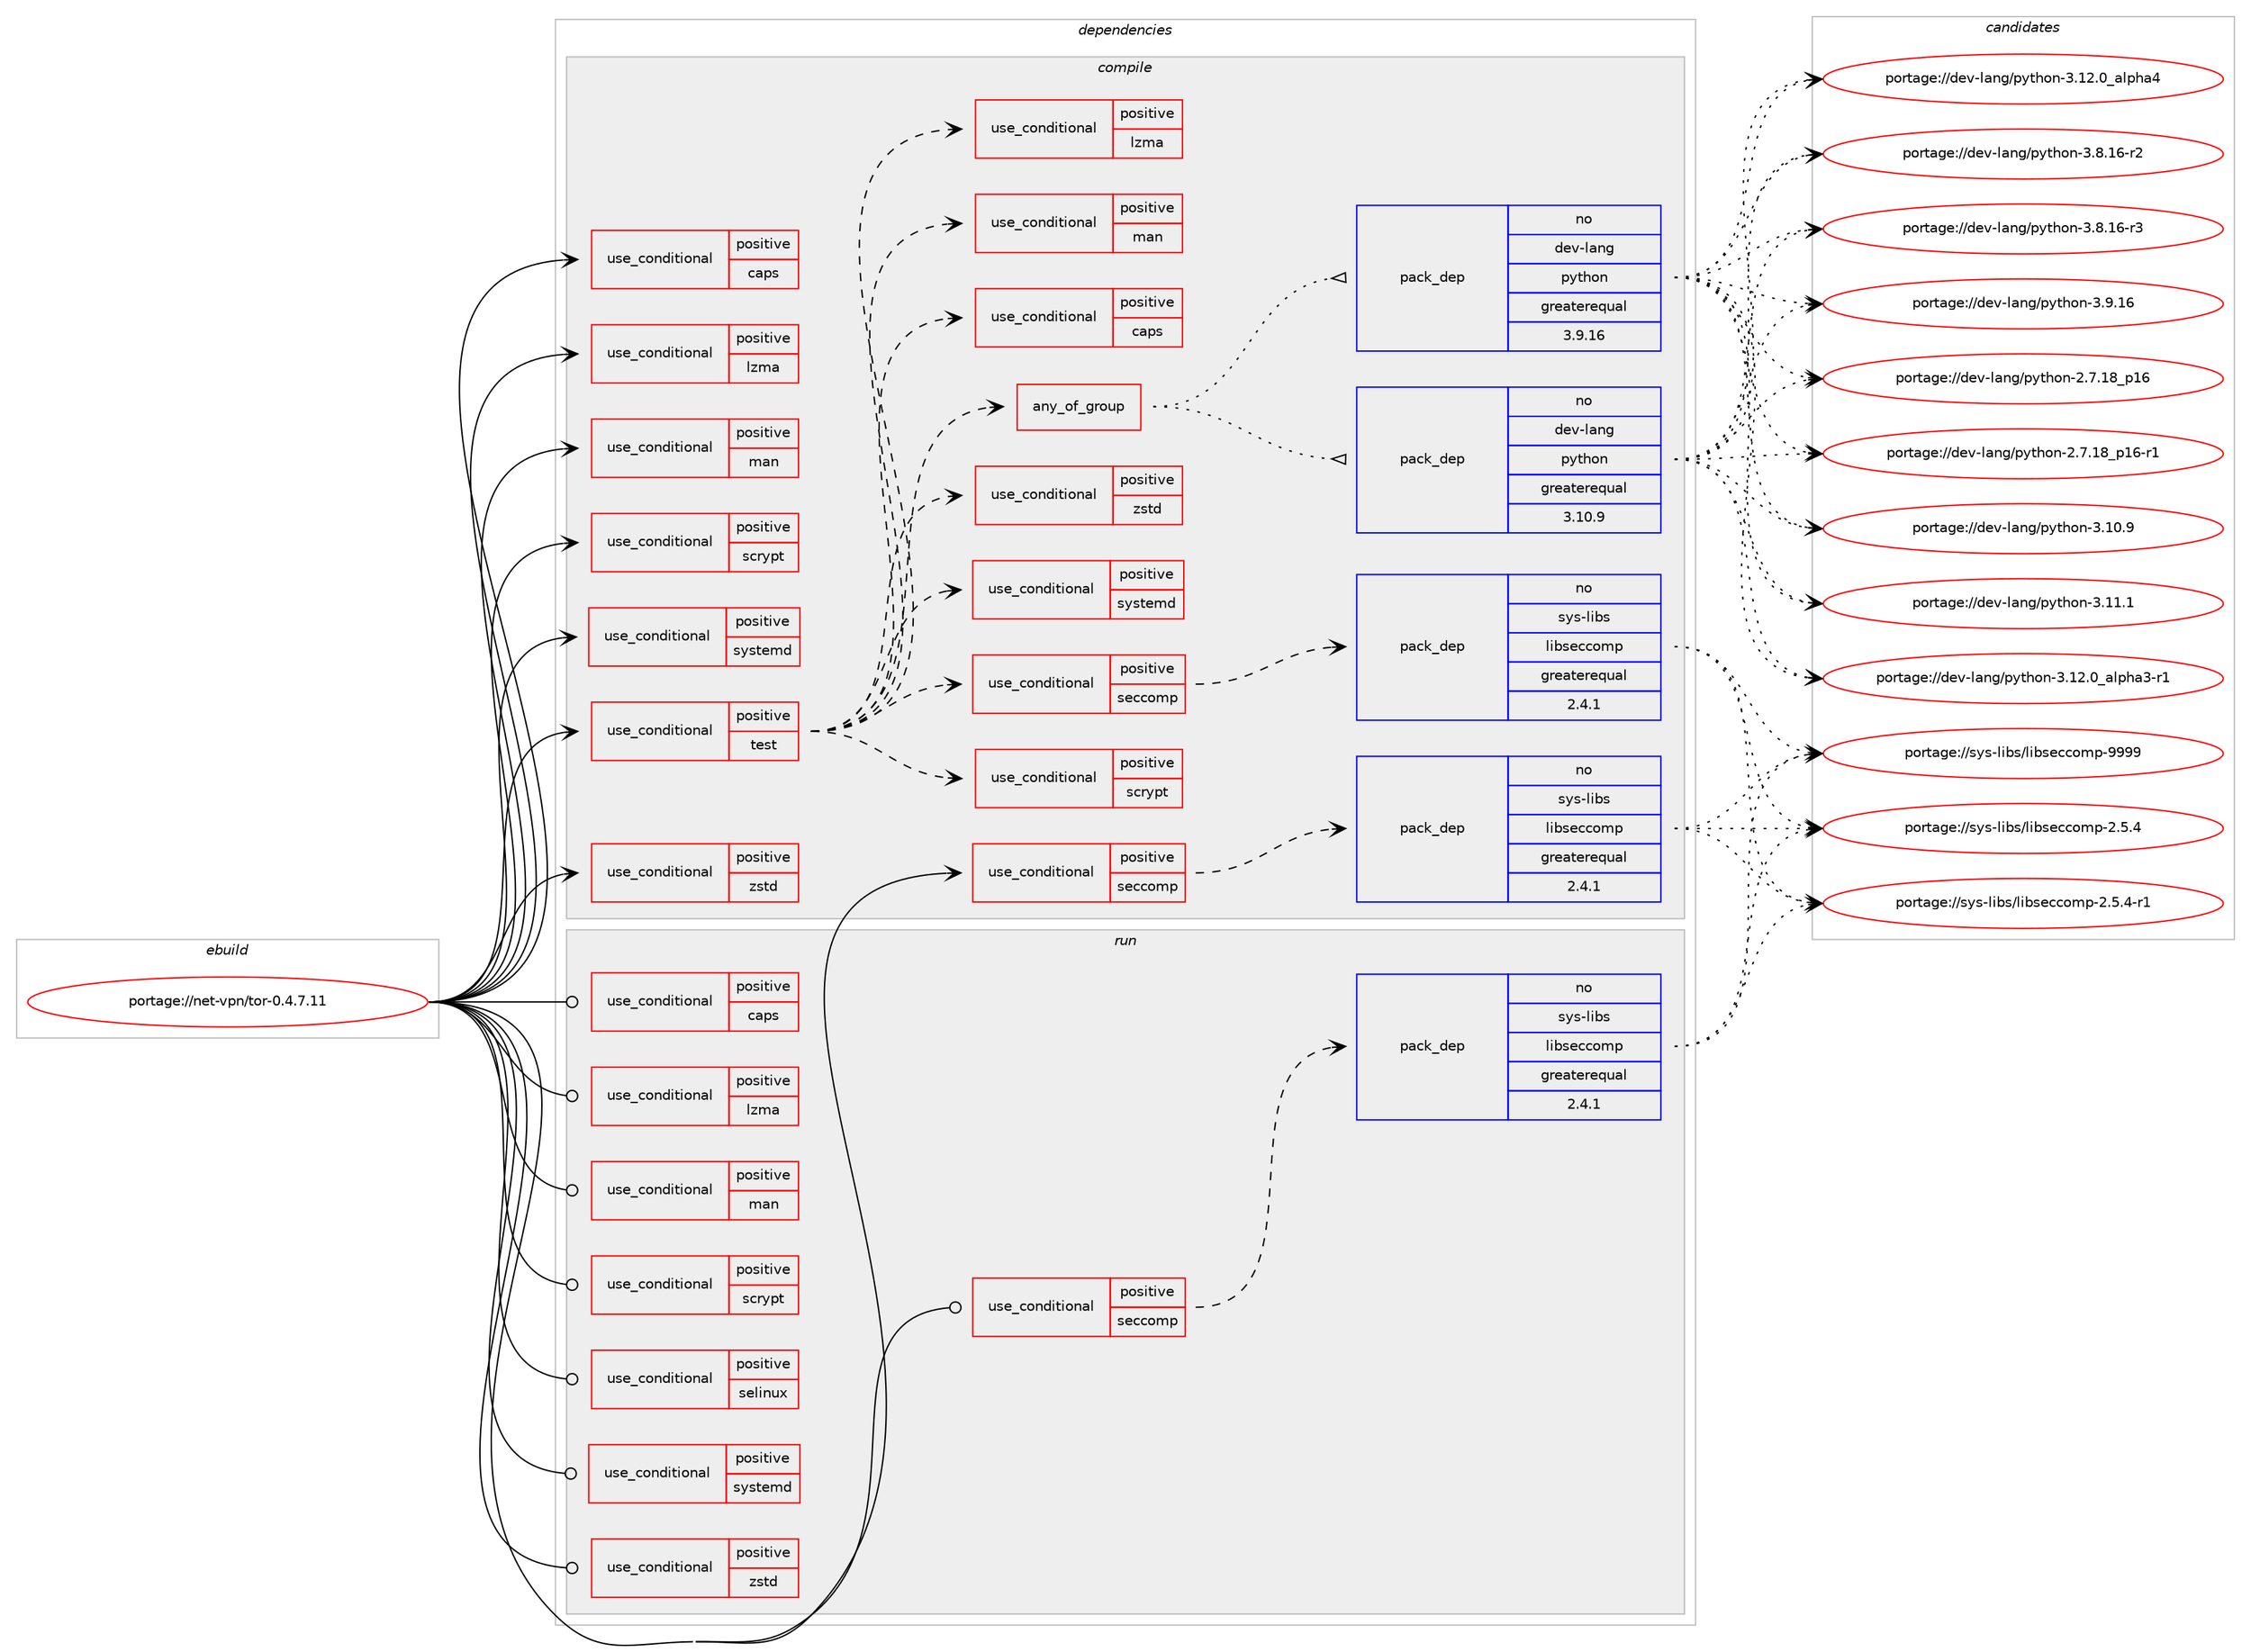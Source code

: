 digraph prolog {

# *************
# Graph options
# *************

newrank=true;
concentrate=true;
compound=true;
graph [rankdir=LR,fontname=Helvetica,fontsize=10,ranksep=1.5];#, ranksep=2.5, nodesep=0.2];
edge  [arrowhead=vee];
node  [fontname=Helvetica,fontsize=10];

# **********
# The ebuild
# **********

subgraph cluster_leftcol {
color=gray;
rank=same;
label=<<i>ebuild</i>>;
id [label="portage://net-vpn/tor-0.4.7.11", color=red, width=4, href="../net-vpn/tor-0.4.7.11.svg"];
}

# ****************
# The dependencies
# ****************

subgraph cluster_midcol {
color=gray;
label=<<i>dependencies</i>>;
subgraph cluster_compile {
fillcolor="#eeeeee";
style=filled;
label=<<i>compile</i>>;
subgraph cond213 {
dependency456 [label=<<TABLE BORDER="0" CELLBORDER="1" CELLSPACING="0" CELLPADDING="4"><TR><TD ROWSPAN="3" CELLPADDING="10">use_conditional</TD></TR><TR><TD>positive</TD></TR><TR><TD>caps</TD></TR></TABLE>>, shape=none, color=red];
# *** BEGIN UNKNOWN DEPENDENCY TYPE (TODO) ***
# dependency456 -> package_dependency(portage://net-vpn/tor-0.4.7.11,install,no,sys-libs,libcap,none,[,,],[],[])
# *** END UNKNOWN DEPENDENCY TYPE (TODO) ***

}
id:e -> dependency456:w [weight=20,style="solid",arrowhead="vee"];
subgraph cond214 {
dependency457 [label=<<TABLE BORDER="0" CELLBORDER="1" CELLSPACING="0" CELLPADDING="4"><TR><TD ROWSPAN="3" CELLPADDING="10">use_conditional</TD></TR><TR><TD>positive</TD></TR><TR><TD>lzma</TD></TR></TABLE>>, shape=none, color=red];
# *** BEGIN UNKNOWN DEPENDENCY TYPE (TODO) ***
# dependency457 -> package_dependency(portage://net-vpn/tor-0.4.7.11,install,no,app-arch,xz-utils,none,[,,],[],[])
# *** END UNKNOWN DEPENDENCY TYPE (TODO) ***

}
id:e -> dependency457:w [weight=20,style="solid",arrowhead="vee"];
subgraph cond215 {
dependency458 [label=<<TABLE BORDER="0" CELLBORDER="1" CELLSPACING="0" CELLPADDING="4"><TR><TD ROWSPAN="3" CELLPADDING="10">use_conditional</TD></TR><TR><TD>positive</TD></TR><TR><TD>man</TD></TR></TABLE>>, shape=none, color=red];
# *** BEGIN UNKNOWN DEPENDENCY TYPE (TODO) ***
# dependency458 -> package_dependency(portage://net-vpn/tor-0.4.7.11,install,no,app-text,asciidoc,none,[,,],[],[])
# *** END UNKNOWN DEPENDENCY TYPE (TODO) ***

}
id:e -> dependency458:w [weight=20,style="solid",arrowhead="vee"];
subgraph cond216 {
dependency459 [label=<<TABLE BORDER="0" CELLBORDER="1" CELLSPACING="0" CELLPADDING="4"><TR><TD ROWSPAN="3" CELLPADDING="10">use_conditional</TD></TR><TR><TD>positive</TD></TR><TR><TD>scrypt</TD></TR></TABLE>>, shape=none, color=red];
# *** BEGIN UNKNOWN DEPENDENCY TYPE (TODO) ***
# dependency459 -> package_dependency(portage://net-vpn/tor-0.4.7.11,install,no,app-crypt,libscrypt,none,[,,],[],[])
# *** END UNKNOWN DEPENDENCY TYPE (TODO) ***

}
id:e -> dependency459:w [weight=20,style="solid",arrowhead="vee"];
subgraph cond217 {
dependency460 [label=<<TABLE BORDER="0" CELLBORDER="1" CELLSPACING="0" CELLPADDING="4"><TR><TD ROWSPAN="3" CELLPADDING="10">use_conditional</TD></TR><TR><TD>positive</TD></TR><TR><TD>seccomp</TD></TR></TABLE>>, shape=none, color=red];
subgraph pack231 {
dependency461 [label=<<TABLE BORDER="0" CELLBORDER="1" CELLSPACING="0" CELLPADDING="4" WIDTH="220"><TR><TD ROWSPAN="6" CELLPADDING="30">pack_dep</TD></TR><TR><TD WIDTH="110">no</TD></TR><TR><TD>sys-libs</TD></TR><TR><TD>libseccomp</TD></TR><TR><TD>greaterequal</TD></TR><TR><TD>2.4.1</TD></TR></TABLE>>, shape=none, color=blue];
}
dependency460:e -> dependency461:w [weight=20,style="dashed",arrowhead="vee"];
}
id:e -> dependency460:w [weight=20,style="solid",arrowhead="vee"];
subgraph cond218 {
dependency462 [label=<<TABLE BORDER="0" CELLBORDER="1" CELLSPACING="0" CELLPADDING="4"><TR><TD ROWSPAN="3" CELLPADDING="10">use_conditional</TD></TR><TR><TD>positive</TD></TR><TR><TD>systemd</TD></TR></TABLE>>, shape=none, color=red];
# *** BEGIN UNKNOWN DEPENDENCY TYPE (TODO) ***
# dependency462 -> package_dependency(portage://net-vpn/tor-0.4.7.11,install,no,sys-apps,systemd,none,[,,],[],[])
# *** END UNKNOWN DEPENDENCY TYPE (TODO) ***

}
id:e -> dependency462:w [weight=20,style="solid",arrowhead="vee"];
subgraph cond219 {
dependency463 [label=<<TABLE BORDER="0" CELLBORDER="1" CELLSPACING="0" CELLPADDING="4"><TR><TD ROWSPAN="3" CELLPADDING="10">use_conditional</TD></TR><TR><TD>positive</TD></TR><TR><TD>test</TD></TR></TABLE>>, shape=none, color=red];
# *** BEGIN UNKNOWN DEPENDENCY TYPE (TODO) ***
# dependency463 -> package_dependency(portage://net-vpn/tor-0.4.7.11,install,no,dev-libs,libevent,none,[,,],any_same_slot,[use(enable(ssl),none)])
# *** END UNKNOWN DEPENDENCY TYPE (TODO) ***

# *** BEGIN UNKNOWN DEPENDENCY TYPE (TODO) ***
# dependency463 -> package_dependency(portage://net-vpn/tor-0.4.7.11,install,no,sys-libs,zlib,none,[,,],[],[])
# *** END UNKNOWN DEPENDENCY TYPE (TODO) ***

subgraph cond220 {
dependency464 [label=<<TABLE BORDER="0" CELLBORDER="1" CELLSPACING="0" CELLPADDING="4"><TR><TD ROWSPAN="3" CELLPADDING="10">use_conditional</TD></TR><TR><TD>positive</TD></TR><TR><TD>caps</TD></TR></TABLE>>, shape=none, color=red];
# *** BEGIN UNKNOWN DEPENDENCY TYPE (TODO) ***
# dependency464 -> package_dependency(portage://net-vpn/tor-0.4.7.11,install,no,sys-libs,libcap,none,[,,],[],[])
# *** END UNKNOWN DEPENDENCY TYPE (TODO) ***

}
dependency463:e -> dependency464:w [weight=20,style="dashed",arrowhead="vee"];
subgraph cond221 {
dependency465 [label=<<TABLE BORDER="0" CELLBORDER="1" CELLSPACING="0" CELLPADDING="4"><TR><TD ROWSPAN="3" CELLPADDING="10">use_conditional</TD></TR><TR><TD>positive</TD></TR><TR><TD>man</TD></TR></TABLE>>, shape=none, color=red];
# *** BEGIN UNKNOWN DEPENDENCY TYPE (TODO) ***
# dependency465 -> package_dependency(portage://net-vpn/tor-0.4.7.11,install,no,app-text,asciidoc,none,[,,],[],[])
# *** END UNKNOWN DEPENDENCY TYPE (TODO) ***

}
dependency463:e -> dependency465:w [weight=20,style="dashed",arrowhead="vee"];
# *** BEGIN UNKNOWN DEPENDENCY TYPE (TODO) ***
# dependency463 -> package_dependency(portage://net-vpn/tor-0.4.7.11,install,no,dev-libs,openssl,none,[,,],[slot(0),equal],[use(disable(bindist),negative)])
# *** END UNKNOWN DEPENDENCY TYPE (TODO) ***

subgraph cond222 {
dependency466 [label=<<TABLE BORDER="0" CELLBORDER="1" CELLSPACING="0" CELLPADDING="4"><TR><TD ROWSPAN="3" CELLPADDING="10">use_conditional</TD></TR><TR><TD>positive</TD></TR><TR><TD>lzma</TD></TR></TABLE>>, shape=none, color=red];
# *** BEGIN UNKNOWN DEPENDENCY TYPE (TODO) ***
# dependency466 -> package_dependency(portage://net-vpn/tor-0.4.7.11,install,no,app-arch,xz-utils,none,[,,],[],[])
# *** END UNKNOWN DEPENDENCY TYPE (TODO) ***

}
dependency463:e -> dependency466:w [weight=20,style="dashed",arrowhead="vee"];
subgraph cond223 {
dependency467 [label=<<TABLE BORDER="0" CELLBORDER="1" CELLSPACING="0" CELLPADDING="4"><TR><TD ROWSPAN="3" CELLPADDING="10">use_conditional</TD></TR><TR><TD>positive</TD></TR><TR><TD>scrypt</TD></TR></TABLE>>, shape=none, color=red];
# *** BEGIN UNKNOWN DEPENDENCY TYPE (TODO) ***
# dependency467 -> package_dependency(portage://net-vpn/tor-0.4.7.11,install,no,app-crypt,libscrypt,none,[,,],[],[])
# *** END UNKNOWN DEPENDENCY TYPE (TODO) ***

}
dependency463:e -> dependency467:w [weight=20,style="dashed",arrowhead="vee"];
subgraph cond224 {
dependency468 [label=<<TABLE BORDER="0" CELLBORDER="1" CELLSPACING="0" CELLPADDING="4"><TR><TD ROWSPAN="3" CELLPADDING="10">use_conditional</TD></TR><TR><TD>positive</TD></TR><TR><TD>seccomp</TD></TR></TABLE>>, shape=none, color=red];
subgraph pack232 {
dependency469 [label=<<TABLE BORDER="0" CELLBORDER="1" CELLSPACING="0" CELLPADDING="4" WIDTH="220"><TR><TD ROWSPAN="6" CELLPADDING="30">pack_dep</TD></TR><TR><TD WIDTH="110">no</TD></TR><TR><TD>sys-libs</TD></TR><TR><TD>libseccomp</TD></TR><TR><TD>greaterequal</TD></TR><TR><TD>2.4.1</TD></TR></TABLE>>, shape=none, color=blue];
}
dependency468:e -> dependency469:w [weight=20,style="dashed",arrowhead="vee"];
}
dependency463:e -> dependency468:w [weight=20,style="dashed",arrowhead="vee"];
subgraph cond225 {
dependency470 [label=<<TABLE BORDER="0" CELLBORDER="1" CELLSPACING="0" CELLPADDING="4"><TR><TD ROWSPAN="3" CELLPADDING="10">use_conditional</TD></TR><TR><TD>positive</TD></TR><TR><TD>systemd</TD></TR></TABLE>>, shape=none, color=red];
# *** BEGIN UNKNOWN DEPENDENCY TYPE (TODO) ***
# dependency470 -> package_dependency(portage://net-vpn/tor-0.4.7.11,install,no,sys-apps,systemd,none,[,,],[],[])
# *** END UNKNOWN DEPENDENCY TYPE (TODO) ***

}
dependency463:e -> dependency470:w [weight=20,style="dashed",arrowhead="vee"];
subgraph cond226 {
dependency471 [label=<<TABLE BORDER="0" CELLBORDER="1" CELLSPACING="0" CELLPADDING="4"><TR><TD ROWSPAN="3" CELLPADDING="10">use_conditional</TD></TR><TR><TD>positive</TD></TR><TR><TD>zstd</TD></TR></TABLE>>, shape=none, color=red];
# *** BEGIN UNKNOWN DEPENDENCY TYPE (TODO) ***
# dependency471 -> package_dependency(portage://net-vpn/tor-0.4.7.11,install,no,app-arch,zstd,none,[,,],[],[])
# *** END UNKNOWN DEPENDENCY TYPE (TODO) ***

}
dependency463:e -> dependency471:w [weight=20,style="dashed",arrowhead="vee"];
subgraph any14 {
dependency472 [label=<<TABLE BORDER="0" CELLBORDER="1" CELLSPACING="0" CELLPADDING="4"><TR><TD CELLPADDING="10">any_of_group</TD></TR></TABLE>>, shape=none, color=red];subgraph pack233 {
dependency473 [label=<<TABLE BORDER="0" CELLBORDER="1" CELLSPACING="0" CELLPADDING="4" WIDTH="220"><TR><TD ROWSPAN="6" CELLPADDING="30">pack_dep</TD></TR><TR><TD WIDTH="110">no</TD></TR><TR><TD>dev-lang</TD></TR><TR><TD>python</TD></TR><TR><TD>greaterequal</TD></TR><TR><TD>3.10.9</TD></TR></TABLE>>, shape=none, color=blue];
}
dependency472:e -> dependency473:w [weight=20,style="dotted",arrowhead="oinv"];
subgraph pack234 {
dependency474 [label=<<TABLE BORDER="0" CELLBORDER="1" CELLSPACING="0" CELLPADDING="4" WIDTH="220"><TR><TD ROWSPAN="6" CELLPADDING="30">pack_dep</TD></TR><TR><TD WIDTH="110">no</TD></TR><TR><TD>dev-lang</TD></TR><TR><TD>python</TD></TR><TR><TD>greaterequal</TD></TR><TR><TD>3.9.16</TD></TR></TABLE>>, shape=none, color=blue];
}
dependency472:e -> dependency474:w [weight=20,style="dotted",arrowhead="oinv"];
}
dependency463:e -> dependency472:w [weight=20,style="dashed",arrowhead="vee"];
}
id:e -> dependency463:w [weight=20,style="solid",arrowhead="vee"];
subgraph cond227 {
dependency475 [label=<<TABLE BORDER="0" CELLBORDER="1" CELLSPACING="0" CELLPADDING="4"><TR><TD ROWSPAN="3" CELLPADDING="10">use_conditional</TD></TR><TR><TD>positive</TD></TR><TR><TD>zstd</TD></TR></TABLE>>, shape=none, color=red];
# *** BEGIN UNKNOWN DEPENDENCY TYPE (TODO) ***
# dependency475 -> package_dependency(portage://net-vpn/tor-0.4.7.11,install,no,app-arch,zstd,none,[,,],[],[])
# *** END UNKNOWN DEPENDENCY TYPE (TODO) ***

}
id:e -> dependency475:w [weight=20,style="solid",arrowhead="vee"];
# *** BEGIN UNKNOWN DEPENDENCY TYPE (TODO) ***
# id -> package_dependency(portage://net-vpn/tor-0.4.7.11,install,no,dev-libs,libevent,none,[,,],any_same_slot,[use(enable(ssl),none)])
# *** END UNKNOWN DEPENDENCY TYPE (TODO) ***

# *** BEGIN UNKNOWN DEPENDENCY TYPE (TODO) ***
# id -> package_dependency(portage://net-vpn/tor-0.4.7.11,install,no,dev-libs,openssl,none,[,,],[slot(0),equal],[use(disable(bindist),negative)])
# *** END UNKNOWN DEPENDENCY TYPE (TODO) ***

# *** BEGIN UNKNOWN DEPENDENCY TYPE (TODO) ***
# id -> package_dependency(portage://net-vpn/tor-0.4.7.11,install,no,sys-libs,zlib,none,[,,],[],[])
# *** END UNKNOWN DEPENDENCY TYPE (TODO) ***

}
subgraph cluster_compileandrun {
fillcolor="#eeeeee";
style=filled;
label=<<i>compile and run</i>>;
}
subgraph cluster_run {
fillcolor="#eeeeee";
style=filled;
label=<<i>run</i>>;
subgraph cond228 {
dependency476 [label=<<TABLE BORDER="0" CELLBORDER="1" CELLSPACING="0" CELLPADDING="4"><TR><TD ROWSPAN="3" CELLPADDING="10">use_conditional</TD></TR><TR><TD>positive</TD></TR><TR><TD>caps</TD></TR></TABLE>>, shape=none, color=red];
# *** BEGIN UNKNOWN DEPENDENCY TYPE (TODO) ***
# dependency476 -> package_dependency(portage://net-vpn/tor-0.4.7.11,run,no,sys-libs,libcap,none,[,,],[],[])
# *** END UNKNOWN DEPENDENCY TYPE (TODO) ***

}
id:e -> dependency476:w [weight=20,style="solid",arrowhead="odot"];
subgraph cond229 {
dependency477 [label=<<TABLE BORDER="0" CELLBORDER="1" CELLSPACING="0" CELLPADDING="4"><TR><TD ROWSPAN="3" CELLPADDING="10">use_conditional</TD></TR><TR><TD>positive</TD></TR><TR><TD>lzma</TD></TR></TABLE>>, shape=none, color=red];
# *** BEGIN UNKNOWN DEPENDENCY TYPE (TODO) ***
# dependency477 -> package_dependency(portage://net-vpn/tor-0.4.7.11,run,no,app-arch,xz-utils,none,[,,],[],[])
# *** END UNKNOWN DEPENDENCY TYPE (TODO) ***

}
id:e -> dependency477:w [weight=20,style="solid",arrowhead="odot"];
subgraph cond230 {
dependency478 [label=<<TABLE BORDER="0" CELLBORDER="1" CELLSPACING="0" CELLPADDING="4"><TR><TD ROWSPAN="3" CELLPADDING="10">use_conditional</TD></TR><TR><TD>positive</TD></TR><TR><TD>man</TD></TR></TABLE>>, shape=none, color=red];
# *** BEGIN UNKNOWN DEPENDENCY TYPE (TODO) ***
# dependency478 -> package_dependency(portage://net-vpn/tor-0.4.7.11,run,no,app-text,asciidoc,none,[,,],[],[])
# *** END UNKNOWN DEPENDENCY TYPE (TODO) ***

}
id:e -> dependency478:w [weight=20,style="solid",arrowhead="odot"];
subgraph cond231 {
dependency479 [label=<<TABLE BORDER="0" CELLBORDER="1" CELLSPACING="0" CELLPADDING="4"><TR><TD ROWSPAN="3" CELLPADDING="10">use_conditional</TD></TR><TR><TD>positive</TD></TR><TR><TD>scrypt</TD></TR></TABLE>>, shape=none, color=red];
# *** BEGIN UNKNOWN DEPENDENCY TYPE (TODO) ***
# dependency479 -> package_dependency(portage://net-vpn/tor-0.4.7.11,run,no,app-crypt,libscrypt,none,[,,],[],[])
# *** END UNKNOWN DEPENDENCY TYPE (TODO) ***

}
id:e -> dependency479:w [weight=20,style="solid",arrowhead="odot"];
subgraph cond232 {
dependency480 [label=<<TABLE BORDER="0" CELLBORDER="1" CELLSPACING="0" CELLPADDING="4"><TR><TD ROWSPAN="3" CELLPADDING="10">use_conditional</TD></TR><TR><TD>positive</TD></TR><TR><TD>seccomp</TD></TR></TABLE>>, shape=none, color=red];
subgraph pack235 {
dependency481 [label=<<TABLE BORDER="0" CELLBORDER="1" CELLSPACING="0" CELLPADDING="4" WIDTH="220"><TR><TD ROWSPAN="6" CELLPADDING="30">pack_dep</TD></TR><TR><TD WIDTH="110">no</TD></TR><TR><TD>sys-libs</TD></TR><TR><TD>libseccomp</TD></TR><TR><TD>greaterequal</TD></TR><TR><TD>2.4.1</TD></TR></TABLE>>, shape=none, color=blue];
}
dependency480:e -> dependency481:w [weight=20,style="dashed",arrowhead="vee"];
}
id:e -> dependency480:w [weight=20,style="solid",arrowhead="odot"];
subgraph cond233 {
dependency482 [label=<<TABLE BORDER="0" CELLBORDER="1" CELLSPACING="0" CELLPADDING="4"><TR><TD ROWSPAN="3" CELLPADDING="10">use_conditional</TD></TR><TR><TD>positive</TD></TR><TR><TD>selinux</TD></TR></TABLE>>, shape=none, color=red];
# *** BEGIN UNKNOWN DEPENDENCY TYPE (TODO) ***
# dependency482 -> package_dependency(portage://net-vpn/tor-0.4.7.11,run,no,sec-policy,selinux-tor,none,[,,],[],[])
# *** END UNKNOWN DEPENDENCY TYPE (TODO) ***

}
id:e -> dependency482:w [weight=20,style="solid",arrowhead="odot"];
subgraph cond234 {
dependency483 [label=<<TABLE BORDER="0" CELLBORDER="1" CELLSPACING="0" CELLPADDING="4"><TR><TD ROWSPAN="3" CELLPADDING="10">use_conditional</TD></TR><TR><TD>positive</TD></TR><TR><TD>systemd</TD></TR></TABLE>>, shape=none, color=red];
# *** BEGIN UNKNOWN DEPENDENCY TYPE (TODO) ***
# dependency483 -> package_dependency(portage://net-vpn/tor-0.4.7.11,run,no,sys-apps,systemd,none,[,,],[],[])
# *** END UNKNOWN DEPENDENCY TYPE (TODO) ***

}
id:e -> dependency483:w [weight=20,style="solid",arrowhead="odot"];
subgraph cond235 {
dependency484 [label=<<TABLE BORDER="0" CELLBORDER="1" CELLSPACING="0" CELLPADDING="4"><TR><TD ROWSPAN="3" CELLPADDING="10">use_conditional</TD></TR><TR><TD>positive</TD></TR><TR><TD>zstd</TD></TR></TABLE>>, shape=none, color=red];
# *** BEGIN UNKNOWN DEPENDENCY TYPE (TODO) ***
# dependency484 -> package_dependency(portage://net-vpn/tor-0.4.7.11,run,no,app-arch,zstd,none,[,,],[],[])
# *** END UNKNOWN DEPENDENCY TYPE (TODO) ***

}
id:e -> dependency484:w [weight=20,style="solid",arrowhead="odot"];
# *** BEGIN UNKNOWN DEPENDENCY TYPE (TODO) ***
# id -> package_dependency(portage://net-vpn/tor-0.4.7.11,run,no,acct-group,tor,none,[,,],[],[])
# *** END UNKNOWN DEPENDENCY TYPE (TODO) ***

# *** BEGIN UNKNOWN DEPENDENCY TYPE (TODO) ***
# id -> package_dependency(portage://net-vpn/tor-0.4.7.11,run,no,acct-user,tor,none,[,,],[],[])
# *** END UNKNOWN DEPENDENCY TYPE (TODO) ***

# *** BEGIN UNKNOWN DEPENDENCY TYPE (TODO) ***
# id -> package_dependency(portage://net-vpn/tor-0.4.7.11,run,no,dev-libs,libevent,none,[,,],any_same_slot,[use(enable(ssl),none)])
# *** END UNKNOWN DEPENDENCY TYPE (TODO) ***

# *** BEGIN UNKNOWN DEPENDENCY TYPE (TODO) ***
# id -> package_dependency(portage://net-vpn/tor-0.4.7.11,run,no,dev-libs,openssl,none,[,,],[slot(0),equal],[use(disable(bindist),negative)])
# *** END UNKNOWN DEPENDENCY TYPE (TODO) ***

# *** BEGIN UNKNOWN DEPENDENCY TYPE (TODO) ***
# id -> package_dependency(portage://net-vpn/tor-0.4.7.11,run,no,sys-libs,zlib,none,[,,],[],[])
# *** END UNKNOWN DEPENDENCY TYPE (TODO) ***

}
}

# **************
# The candidates
# **************

subgraph cluster_choices {
rank=same;
color=gray;
label=<<i>candidates</i>>;

subgraph choice231 {
color=black;
nodesep=1;
choice115121115451081059811547108105981151019999111109112455046534652 [label="portage://sys-libs/libseccomp-2.5.4", color=red, width=4,href="../sys-libs/libseccomp-2.5.4.svg"];
choice1151211154510810598115471081059811510199991111091124550465346524511449 [label="portage://sys-libs/libseccomp-2.5.4-r1", color=red, width=4,href="../sys-libs/libseccomp-2.5.4-r1.svg"];
choice1151211154510810598115471081059811510199991111091124557575757 [label="portage://sys-libs/libseccomp-9999", color=red, width=4,href="../sys-libs/libseccomp-9999.svg"];
dependency461:e -> choice115121115451081059811547108105981151019999111109112455046534652:w [style=dotted,weight="100"];
dependency461:e -> choice1151211154510810598115471081059811510199991111091124550465346524511449:w [style=dotted,weight="100"];
dependency461:e -> choice1151211154510810598115471081059811510199991111091124557575757:w [style=dotted,weight="100"];
}
subgraph choice232 {
color=black;
nodesep=1;
choice115121115451081059811547108105981151019999111109112455046534652 [label="portage://sys-libs/libseccomp-2.5.4", color=red, width=4,href="../sys-libs/libseccomp-2.5.4.svg"];
choice1151211154510810598115471081059811510199991111091124550465346524511449 [label="portage://sys-libs/libseccomp-2.5.4-r1", color=red, width=4,href="../sys-libs/libseccomp-2.5.4-r1.svg"];
choice1151211154510810598115471081059811510199991111091124557575757 [label="portage://sys-libs/libseccomp-9999", color=red, width=4,href="../sys-libs/libseccomp-9999.svg"];
dependency469:e -> choice115121115451081059811547108105981151019999111109112455046534652:w [style=dotted,weight="100"];
dependency469:e -> choice1151211154510810598115471081059811510199991111091124550465346524511449:w [style=dotted,weight="100"];
dependency469:e -> choice1151211154510810598115471081059811510199991111091124557575757:w [style=dotted,weight="100"];
}
subgraph choice233 {
color=black;
nodesep=1;
choice10010111845108971101034711212111610411111045504655464956951124954 [label="portage://dev-lang/python-2.7.18_p16", color=red, width=4,href="../dev-lang/python-2.7.18_p16.svg"];
choice100101118451089711010347112121116104111110455046554649569511249544511449 [label="portage://dev-lang/python-2.7.18_p16-r1", color=red, width=4,href="../dev-lang/python-2.7.18_p16-r1.svg"];
choice10010111845108971101034711212111610411111045514649484657 [label="portage://dev-lang/python-3.10.9", color=red, width=4,href="../dev-lang/python-3.10.9.svg"];
choice10010111845108971101034711212111610411111045514649494649 [label="portage://dev-lang/python-3.11.1", color=red, width=4,href="../dev-lang/python-3.11.1.svg"];
choice10010111845108971101034711212111610411111045514649504648959710811210497514511449 [label="portage://dev-lang/python-3.12.0_alpha3-r1", color=red, width=4,href="../dev-lang/python-3.12.0_alpha3-r1.svg"];
choice1001011184510897110103471121211161041111104551464950464895971081121049752 [label="portage://dev-lang/python-3.12.0_alpha4", color=red, width=4,href="../dev-lang/python-3.12.0_alpha4.svg"];
choice100101118451089711010347112121116104111110455146564649544511450 [label="portage://dev-lang/python-3.8.16-r2", color=red, width=4,href="../dev-lang/python-3.8.16-r2.svg"];
choice100101118451089711010347112121116104111110455146564649544511451 [label="portage://dev-lang/python-3.8.16-r3", color=red, width=4,href="../dev-lang/python-3.8.16-r3.svg"];
choice10010111845108971101034711212111610411111045514657464954 [label="portage://dev-lang/python-3.9.16", color=red, width=4,href="../dev-lang/python-3.9.16.svg"];
dependency473:e -> choice10010111845108971101034711212111610411111045504655464956951124954:w [style=dotted,weight="100"];
dependency473:e -> choice100101118451089711010347112121116104111110455046554649569511249544511449:w [style=dotted,weight="100"];
dependency473:e -> choice10010111845108971101034711212111610411111045514649484657:w [style=dotted,weight="100"];
dependency473:e -> choice10010111845108971101034711212111610411111045514649494649:w [style=dotted,weight="100"];
dependency473:e -> choice10010111845108971101034711212111610411111045514649504648959710811210497514511449:w [style=dotted,weight="100"];
dependency473:e -> choice1001011184510897110103471121211161041111104551464950464895971081121049752:w [style=dotted,weight="100"];
dependency473:e -> choice100101118451089711010347112121116104111110455146564649544511450:w [style=dotted,weight="100"];
dependency473:e -> choice100101118451089711010347112121116104111110455146564649544511451:w [style=dotted,weight="100"];
dependency473:e -> choice10010111845108971101034711212111610411111045514657464954:w [style=dotted,weight="100"];
}
subgraph choice234 {
color=black;
nodesep=1;
choice10010111845108971101034711212111610411111045504655464956951124954 [label="portage://dev-lang/python-2.7.18_p16", color=red, width=4,href="../dev-lang/python-2.7.18_p16.svg"];
choice100101118451089711010347112121116104111110455046554649569511249544511449 [label="portage://dev-lang/python-2.7.18_p16-r1", color=red, width=4,href="../dev-lang/python-2.7.18_p16-r1.svg"];
choice10010111845108971101034711212111610411111045514649484657 [label="portage://dev-lang/python-3.10.9", color=red, width=4,href="../dev-lang/python-3.10.9.svg"];
choice10010111845108971101034711212111610411111045514649494649 [label="portage://dev-lang/python-3.11.1", color=red, width=4,href="../dev-lang/python-3.11.1.svg"];
choice10010111845108971101034711212111610411111045514649504648959710811210497514511449 [label="portage://dev-lang/python-3.12.0_alpha3-r1", color=red, width=4,href="../dev-lang/python-3.12.0_alpha3-r1.svg"];
choice1001011184510897110103471121211161041111104551464950464895971081121049752 [label="portage://dev-lang/python-3.12.0_alpha4", color=red, width=4,href="../dev-lang/python-3.12.0_alpha4.svg"];
choice100101118451089711010347112121116104111110455146564649544511450 [label="portage://dev-lang/python-3.8.16-r2", color=red, width=4,href="../dev-lang/python-3.8.16-r2.svg"];
choice100101118451089711010347112121116104111110455146564649544511451 [label="portage://dev-lang/python-3.8.16-r3", color=red, width=4,href="../dev-lang/python-3.8.16-r3.svg"];
choice10010111845108971101034711212111610411111045514657464954 [label="portage://dev-lang/python-3.9.16", color=red, width=4,href="../dev-lang/python-3.9.16.svg"];
dependency474:e -> choice10010111845108971101034711212111610411111045504655464956951124954:w [style=dotted,weight="100"];
dependency474:e -> choice100101118451089711010347112121116104111110455046554649569511249544511449:w [style=dotted,weight="100"];
dependency474:e -> choice10010111845108971101034711212111610411111045514649484657:w [style=dotted,weight="100"];
dependency474:e -> choice10010111845108971101034711212111610411111045514649494649:w [style=dotted,weight="100"];
dependency474:e -> choice10010111845108971101034711212111610411111045514649504648959710811210497514511449:w [style=dotted,weight="100"];
dependency474:e -> choice1001011184510897110103471121211161041111104551464950464895971081121049752:w [style=dotted,weight="100"];
dependency474:e -> choice100101118451089711010347112121116104111110455146564649544511450:w [style=dotted,weight="100"];
dependency474:e -> choice100101118451089711010347112121116104111110455146564649544511451:w [style=dotted,weight="100"];
dependency474:e -> choice10010111845108971101034711212111610411111045514657464954:w [style=dotted,weight="100"];
}
subgraph choice235 {
color=black;
nodesep=1;
choice115121115451081059811547108105981151019999111109112455046534652 [label="portage://sys-libs/libseccomp-2.5.4", color=red, width=4,href="../sys-libs/libseccomp-2.5.4.svg"];
choice1151211154510810598115471081059811510199991111091124550465346524511449 [label="portage://sys-libs/libseccomp-2.5.4-r1", color=red, width=4,href="../sys-libs/libseccomp-2.5.4-r1.svg"];
choice1151211154510810598115471081059811510199991111091124557575757 [label="portage://sys-libs/libseccomp-9999", color=red, width=4,href="../sys-libs/libseccomp-9999.svg"];
dependency481:e -> choice115121115451081059811547108105981151019999111109112455046534652:w [style=dotted,weight="100"];
dependency481:e -> choice1151211154510810598115471081059811510199991111091124550465346524511449:w [style=dotted,weight="100"];
dependency481:e -> choice1151211154510810598115471081059811510199991111091124557575757:w [style=dotted,weight="100"];
}
}

}
